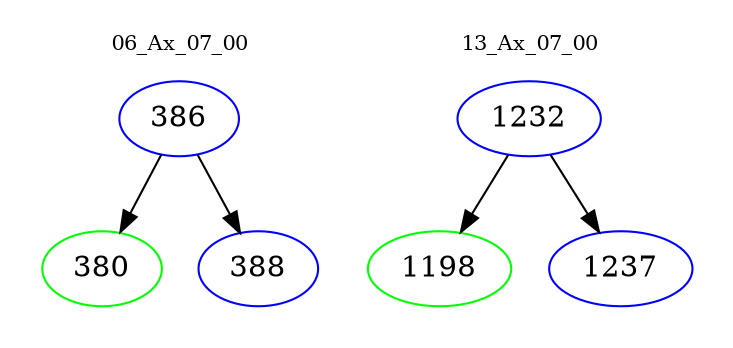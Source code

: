 digraph{
subgraph cluster_0 {
color = white
label = "06_Ax_07_00";
fontsize=10;
T0_386 [label="386", color="blue"]
T0_386 -> T0_380 [color="black"]
T0_380 [label="380", color="green"]
T0_386 -> T0_388 [color="black"]
T0_388 [label="388", color="blue"]
}
subgraph cluster_1 {
color = white
label = "13_Ax_07_00";
fontsize=10;
T1_1232 [label="1232", color="blue"]
T1_1232 -> T1_1198 [color="black"]
T1_1198 [label="1198", color="green"]
T1_1232 -> T1_1237 [color="black"]
T1_1237 [label="1237", color="blue"]
}
}
